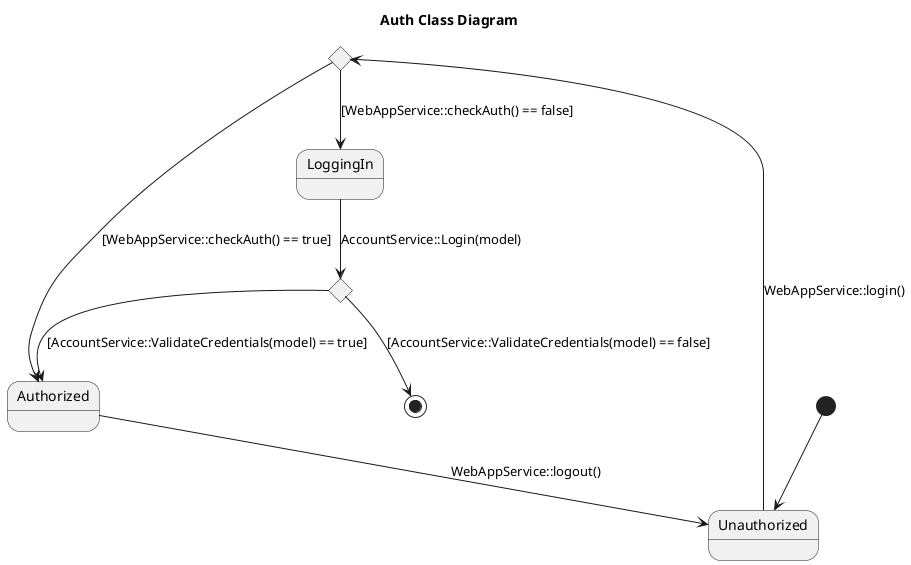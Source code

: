 @startuml Component
title Auth Class Diagram
skinparam monochrome true

state auth_choice <<choice>>
state login_choice <<choice>>

[*] --> Unauthorized

Unauthorized --> auth_choice: WebAppService::login()
auth_choice --> Authorized: [WebAppService::checkAuth() == true]
auth_choice --> LoggingIn: [WebAppService::checkAuth() == false]


LoggingIn --> login_choice: AccountService::Login(model)
login_choice --> Authorized : [AccountService::ValidateCredentials(model) == true]
login_choice --> [*] : [AccountService::ValidateCredentials(model) == false]

Authorized --> Unauthorized: WebAppService::logout()

@enduml